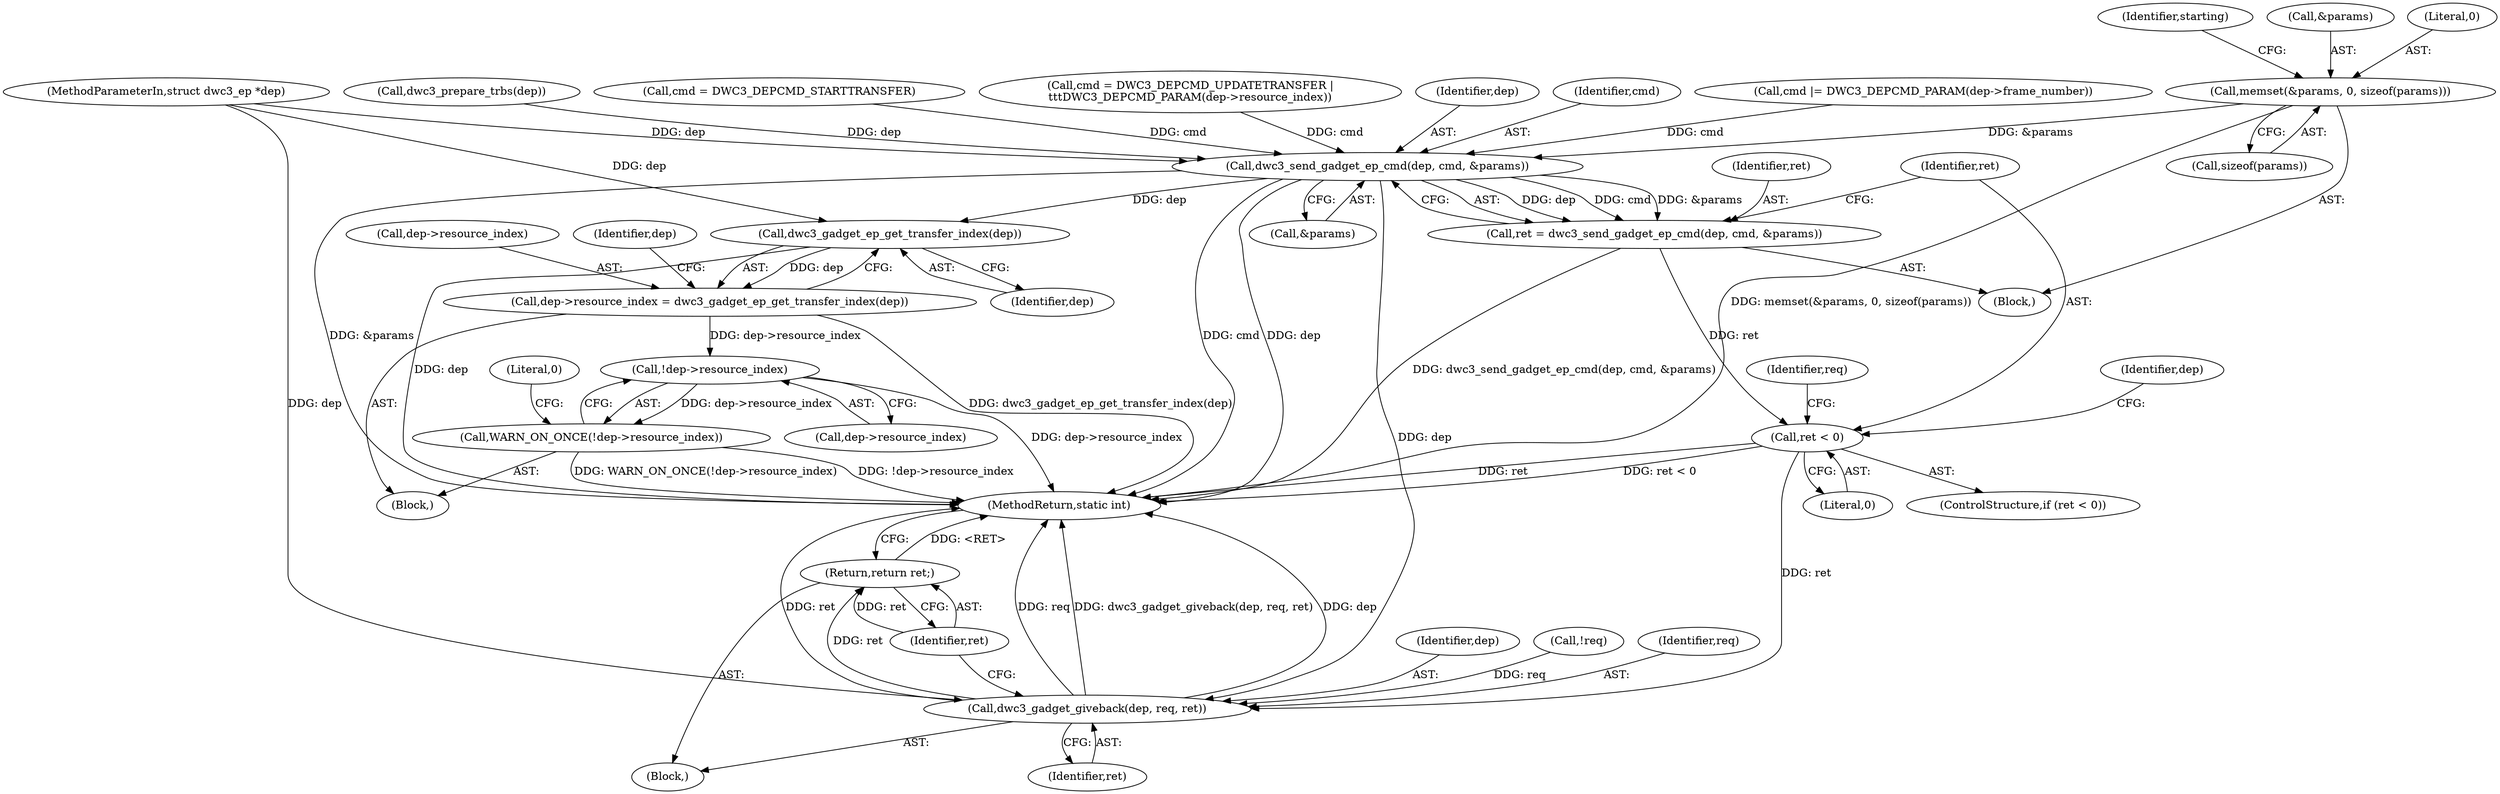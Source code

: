 digraph "1_linux_c91815b596245fd7da349ecc43c8def670d2269e@API" {
"1000143" [label="(Call,memset(&params, 0, sizeof(params)))"];
"1000196" [label="(Call,dwc3_send_gadget_ep_cmd(dep, cmd, &params))"];
"1000194" [label="(Call,ret = dwc3_send_gadget_ep_cmd(dep, cmd, &params))"];
"1000202" [label="(Call,ret < 0)"];
"1000221" [label="(Call,dwc3_gadget_giveback(dep, req, ret))"];
"1000225" [label="(Return,return ret;)"];
"1000239" [label="(Call,dwc3_gadget_ep_get_transfer_index(dep))"];
"1000235" [label="(Call,dep->resource_index = dwc3_gadget_ep_get_transfer_index(dep))"];
"1000242" [label="(Call,!dep->resource_index)"];
"1000241" [label="(Call,WARN_ON_ONCE(!dep->resource_index))"];
"1000150" [label="(Identifier,starting)"];
"1000226" [label="(Identifier,ret)"];
"1000236" [label="(Call,dep->resource_index)"];
"1000143" [label="(Call,memset(&params, 0, sizeof(params)))"];
"1000186" [label="(Call,cmd = DWC3_DEPCMD_UPDATETRANSFER |\n\t\t\tDWC3_DEPCMD_PARAM(dep->resource_index))"];
"1000222" [label="(Identifier,dep)"];
"1000208" [label="(Identifier,req)"];
"1000205" [label="(Block,)"];
"1000133" [label="(Call,!req)"];
"1000235" [label="(Call,dep->resource_index = dwc3_gadget_ep_get_transfer_index(dep))"];
"1000247" [label="(Literal,0)"];
"1000194" [label="(Call,ret = dwc3_send_gadget_ep_cmd(dep, cmd, &params))"];
"1000244" [label="(Identifier,dep)"];
"1000144" [label="(Call,&params)"];
"1000241" [label="(Call,WARN_ON_ONCE(!dep->resource_index))"];
"1000103" [label="(Block,)"];
"1000248" [label="(MethodReturn,static int)"];
"1000102" [label="(MethodParameterIn,struct dwc3_ep *dep)"];
"1000221" [label="(Call,dwc3_gadget_giveback(dep, req, ret))"];
"1000204" [label="(Literal,0)"];
"1000203" [label="(Identifier,ret)"];
"1000243" [label="(Call,dep->resource_index)"];
"1000229" [label="(Identifier,dep)"];
"1000225" [label="(Return,return ret;)"];
"1000197" [label="(Identifier,dep)"];
"1000223" [label="(Identifier,req)"];
"1000198" [label="(Identifier,cmd)"];
"1000147" [label="(Call,sizeof(params))"];
"1000195" [label="(Identifier,ret)"];
"1000239" [label="(Call,dwc3_gadget_ep_get_transfer_index(dep))"];
"1000242" [label="(Call,!dep->resource_index)"];
"1000178" [label="(Call,cmd |= DWC3_DEPCMD_PARAM(dep->frame_number))"];
"1000199" [label="(Call,&params)"];
"1000196" [label="(Call,dwc3_send_gadget_ep_cmd(dep, cmd, &params))"];
"1000123" [label="(Call,dwc3_prepare_trbs(dep))"];
"1000234" [label="(Block,)"];
"1000240" [label="(Identifier,dep)"];
"1000168" [label="(Call,cmd = DWC3_DEPCMD_STARTTRANSFER)"];
"1000202" [label="(Call,ret < 0)"];
"1000146" [label="(Literal,0)"];
"1000224" [label="(Identifier,ret)"];
"1000201" [label="(ControlStructure,if (ret < 0))"];
"1000143" -> "1000103"  [label="AST: "];
"1000143" -> "1000147"  [label="CFG: "];
"1000144" -> "1000143"  [label="AST: "];
"1000146" -> "1000143"  [label="AST: "];
"1000147" -> "1000143"  [label="AST: "];
"1000150" -> "1000143"  [label="CFG: "];
"1000143" -> "1000248"  [label="DDG: memset(&params, 0, sizeof(params))"];
"1000143" -> "1000196"  [label="DDG: &params"];
"1000196" -> "1000194"  [label="AST: "];
"1000196" -> "1000199"  [label="CFG: "];
"1000197" -> "1000196"  [label="AST: "];
"1000198" -> "1000196"  [label="AST: "];
"1000199" -> "1000196"  [label="AST: "];
"1000194" -> "1000196"  [label="CFG: "];
"1000196" -> "1000248"  [label="DDG: dep"];
"1000196" -> "1000248"  [label="DDG: &params"];
"1000196" -> "1000248"  [label="DDG: cmd"];
"1000196" -> "1000194"  [label="DDG: dep"];
"1000196" -> "1000194"  [label="DDG: cmd"];
"1000196" -> "1000194"  [label="DDG: &params"];
"1000123" -> "1000196"  [label="DDG: dep"];
"1000102" -> "1000196"  [label="DDG: dep"];
"1000186" -> "1000196"  [label="DDG: cmd"];
"1000168" -> "1000196"  [label="DDG: cmd"];
"1000178" -> "1000196"  [label="DDG: cmd"];
"1000196" -> "1000221"  [label="DDG: dep"];
"1000196" -> "1000239"  [label="DDG: dep"];
"1000194" -> "1000103"  [label="AST: "];
"1000195" -> "1000194"  [label="AST: "];
"1000203" -> "1000194"  [label="CFG: "];
"1000194" -> "1000248"  [label="DDG: dwc3_send_gadget_ep_cmd(dep, cmd, &params)"];
"1000194" -> "1000202"  [label="DDG: ret"];
"1000202" -> "1000201"  [label="AST: "];
"1000202" -> "1000204"  [label="CFG: "];
"1000203" -> "1000202"  [label="AST: "];
"1000204" -> "1000202"  [label="AST: "];
"1000208" -> "1000202"  [label="CFG: "];
"1000229" -> "1000202"  [label="CFG: "];
"1000202" -> "1000248"  [label="DDG: ret"];
"1000202" -> "1000248"  [label="DDG: ret < 0"];
"1000202" -> "1000221"  [label="DDG: ret"];
"1000221" -> "1000205"  [label="AST: "];
"1000221" -> "1000224"  [label="CFG: "];
"1000222" -> "1000221"  [label="AST: "];
"1000223" -> "1000221"  [label="AST: "];
"1000224" -> "1000221"  [label="AST: "];
"1000226" -> "1000221"  [label="CFG: "];
"1000221" -> "1000248"  [label="DDG: req"];
"1000221" -> "1000248"  [label="DDG: dwc3_gadget_giveback(dep, req, ret)"];
"1000221" -> "1000248"  [label="DDG: dep"];
"1000221" -> "1000248"  [label="DDG: ret"];
"1000102" -> "1000221"  [label="DDG: dep"];
"1000133" -> "1000221"  [label="DDG: req"];
"1000221" -> "1000225"  [label="DDG: ret"];
"1000225" -> "1000205"  [label="AST: "];
"1000225" -> "1000226"  [label="CFG: "];
"1000226" -> "1000225"  [label="AST: "];
"1000248" -> "1000225"  [label="CFG: "];
"1000225" -> "1000248"  [label="DDG: <RET>"];
"1000226" -> "1000225"  [label="DDG: ret"];
"1000239" -> "1000235"  [label="AST: "];
"1000239" -> "1000240"  [label="CFG: "];
"1000240" -> "1000239"  [label="AST: "];
"1000235" -> "1000239"  [label="CFG: "];
"1000239" -> "1000248"  [label="DDG: dep"];
"1000239" -> "1000235"  [label="DDG: dep"];
"1000102" -> "1000239"  [label="DDG: dep"];
"1000235" -> "1000234"  [label="AST: "];
"1000236" -> "1000235"  [label="AST: "];
"1000244" -> "1000235"  [label="CFG: "];
"1000235" -> "1000248"  [label="DDG: dwc3_gadget_ep_get_transfer_index(dep)"];
"1000235" -> "1000242"  [label="DDG: dep->resource_index"];
"1000242" -> "1000241"  [label="AST: "];
"1000242" -> "1000243"  [label="CFG: "];
"1000243" -> "1000242"  [label="AST: "];
"1000241" -> "1000242"  [label="CFG: "];
"1000242" -> "1000248"  [label="DDG: dep->resource_index"];
"1000242" -> "1000241"  [label="DDG: dep->resource_index"];
"1000241" -> "1000234"  [label="AST: "];
"1000247" -> "1000241"  [label="CFG: "];
"1000241" -> "1000248"  [label="DDG: !dep->resource_index"];
"1000241" -> "1000248"  [label="DDG: WARN_ON_ONCE(!dep->resource_index)"];
}
